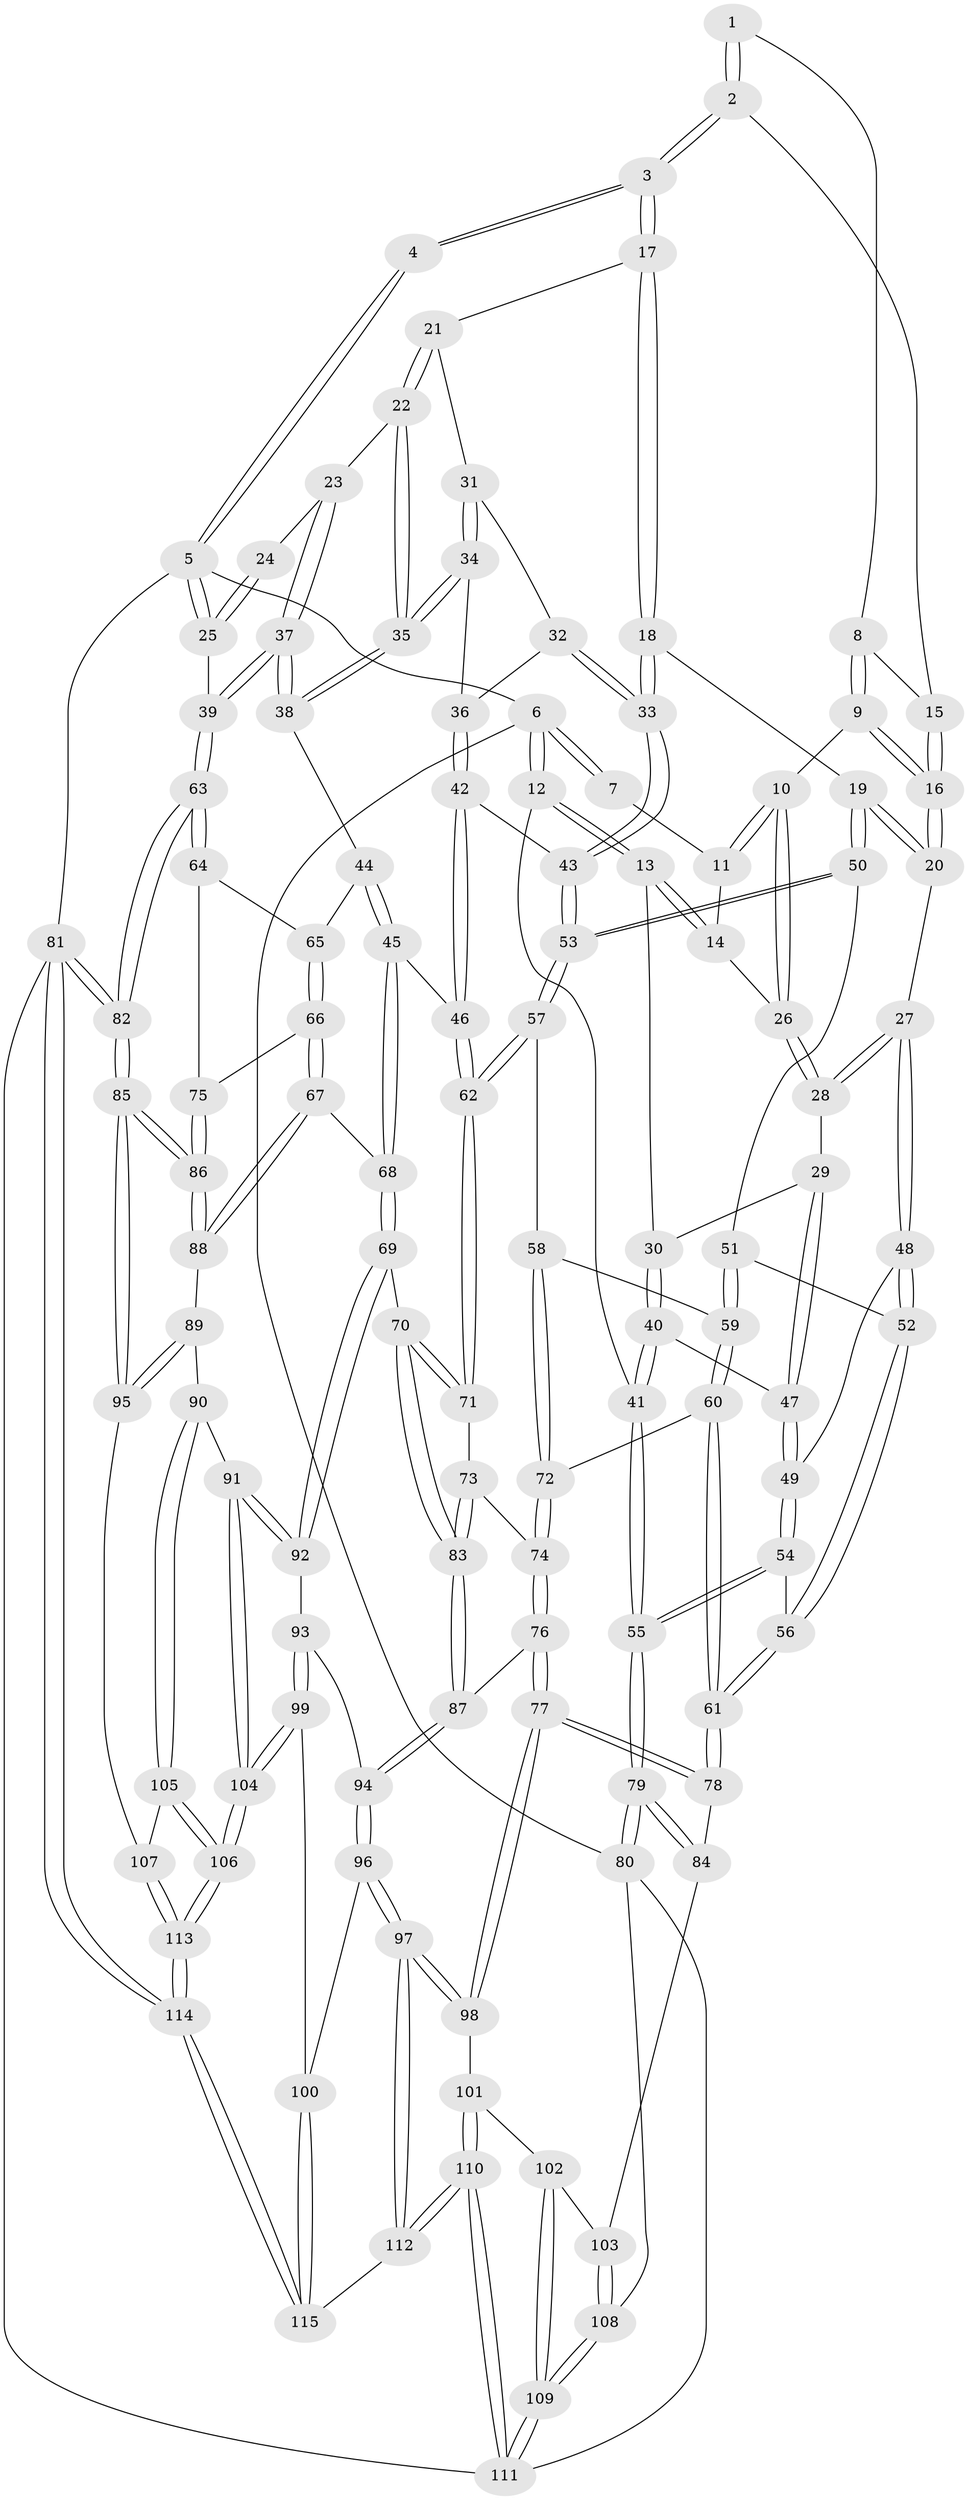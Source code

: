 // Generated by graph-tools (version 1.1) at 2025/27/03/15/25 16:27:57]
// undirected, 115 vertices, 284 edges
graph export_dot {
graph [start="1"]
  node [color=gray90,style=filled];
  1 [pos="+0.26109039746689694+0"];
  2 [pos="+0.49705646228693445+0"];
  3 [pos="+0.6168135561451834+0"];
  4 [pos="+0.968620587030498+0"];
  5 [pos="+1+0"];
  6 [pos="+0+0"];
  7 [pos="+0.1938612861028776+0"];
  8 [pos="+0.29332294723350516+0.03467519974728991"];
  9 [pos="+0.276191934622598+0.06372971773098329"];
  10 [pos="+0.21034448476608722+0.0524009184193892"];
  11 [pos="+0.1894886187398722+0"];
  12 [pos="+0+0.0032104329733181297"];
  13 [pos="+0+0.08719670769138728"];
  14 [pos="+0.10121883027894754+0.06264581615934774"];
  15 [pos="+0.36174352737578325+0.0016822204283718906"];
  16 [pos="+0.3441530077672529+0.13387778639312645"];
  17 [pos="+0.616733066229496+0"];
  18 [pos="+0.4724638560280356+0.1860344660377967"];
  19 [pos="+0.4355193872384736+0.19953093160562407"];
  20 [pos="+0.36876954837750126+0.1819766764797399"];
  21 [pos="+0.6913878700965086+0.026399787429008323"];
  22 [pos="+0.8654703071652372+0.14288428110678436"];
  23 [pos="+0.8957852336680346+0.13921620356001227"];
  24 [pos="+0.9296937268771802+0.004168359525053626"];
  25 [pos="+1+0.315759658541274"];
  26 [pos="+0.18355943621771895+0.08252395929381397"];
  27 [pos="+0.3160956810574375+0.19966455214226456"];
  28 [pos="+0.18580373426947042+0.13945141725615043"];
  29 [pos="+0.1296000632059017+0.20094245291526802"];
  30 [pos="+0+0.10587221579785358"];
  31 [pos="+0.6951312146768721+0.06791266090546877"];
  32 [pos="+0.7002817335601575+0.17605014521030993"];
  33 [pos="+0.5906954214638648+0.28443268072640665"];
  34 [pos="+0.8019003726174262+0.21334525797360238"];
  35 [pos="+0.813353861604289+0.21394327881662037"];
  36 [pos="+0.7425167128070377+0.21570530900218357"];
  37 [pos="+1+0.31390642654611717"];
  38 [pos="+0.8349764381701086+0.3229855352712766"];
  39 [pos="+1+0.32674807606379985"];
  40 [pos="+0.08137614704154868+0.28772879302022714"];
  41 [pos="+0+0.3583164080729462"];
  42 [pos="+0.69840073848399+0.3761403963185003"];
  43 [pos="+0.612459092918513+0.3256133359299914"];
  44 [pos="+0.7323155003849029+0.3999849872735128"];
  45 [pos="+0.7263827700768943+0.4006443908528396"];
  46 [pos="+0.7184678057807232+0.39664507314327413"];
  47 [pos="+0.13975157879359384+0.2790698038884068"];
  48 [pos="+0.20132151107980042+0.32013710682704277"];
  49 [pos="+0.1824563618693469+0.3184942860869535"];
  50 [pos="+0.40242347802758166+0.33504037335336473"];
  51 [pos="+0.35585926777918636+0.37012066765241064"];
  52 [pos="+0.25415118368008+0.3712664765616923"];
  53 [pos="+0.49321359242825624+0.4356153331479375"];
  54 [pos="+0.05646393074464229+0.506548839784825"];
  55 [pos="+0+0.5712564436429521"];
  56 [pos="+0.2530807926412867+0.5477879154109612"];
  57 [pos="+0.48769170141506485+0.49470988441614927"];
  58 [pos="+0.4505530803655355+0.49989626809405263"];
  59 [pos="+0.36844651842869214+0.4952292538856139"];
  60 [pos="+0.2988765974917961+0.5382795918771043"];
  61 [pos="+0.2544216381767284+0.5489625913531562"];
  62 [pos="+0.5295490691777293+0.5400135667768985"];
  63 [pos="+1+0.38447541856400574"];
  64 [pos="+0.9947936396228714+0.47889841314873405"];
  65 [pos="+0.8369083654734112+0.4672817158248748"];
  66 [pos="+0.8275973157801948+0.6182270643110446"];
  67 [pos="+0.8185230349005932+0.6242113959445119"];
  68 [pos="+0.7109131080069088+0.6081774393303765"];
  69 [pos="+0.6804161567927817+0.6296867900204178"];
  70 [pos="+0.6713516358409594+0.6284774605914237"];
  71 [pos="+0.5301386095511316+0.5419163168904669"];
  72 [pos="+0.39814151678250354+0.6069285367254212"];
  73 [pos="+0.5097745486092643+0.5818724479157595"];
  74 [pos="+0.42030691084193833+0.6448590512337241"];
  75 [pos="+0.9042720469517274+0.6030905062557304"];
  76 [pos="+0.3960474543571887+0.7243849551988795"];
  77 [pos="+0.3395701834110948+0.7643538122313631"];
  78 [pos="+0.25793833940875244+0.7112453994667042"];
  79 [pos="+0+0.6999658560620827"];
  80 [pos="+0+0.7192380654463372"];
  81 [pos="+1+1"];
  82 [pos="+1+1"];
  83 [pos="+0.5290809346085131+0.7226657808993924"];
  84 [pos="+0.15502143834851528+0.743356019792119"];
  85 [pos="+1+0.9189550273018369"];
  86 [pos="+1+0.9132502164701368"];
  87 [pos="+0.52803591711882+0.7246159068510013"];
  88 [pos="+0.8270869378955814+0.6629369679984548"];
  89 [pos="+0.8176095037106059+0.7077335697201866"];
  90 [pos="+0.7692963805199774+0.8113585468220146"];
  91 [pos="+0.7209446751721091+0.7960128670224776"];
  92 [pos="+0.6953591073105262+0.766139799366979"];
  93 [pos="+0.5945172559209151+0.7829996721310608"];
  94 [pos="+0.5499531161375986+0.7676129561410838"];
  95 [pos="+1+0.902980139787601"];
  96 [pos="+0.4874289055477176+0.8895000541857105"];
  97 [pos="+0.44356842136622304+0.9007522098895899"];
  98 [pos="+0.34229152427902615+0.7782741297621731"];
  99 [pos="+0.6038097782136038+0.8968211390650379"];
  100 [pos="+0.5378835479435425+0.904037823339441"];
  101 [pos="+0.2759218464741735+0.876121641533281"];
  102 [pos="+0.19632201519462927+0.8881997186331508"];
  103 [pos="+0.172632969835598+0.8691094769740194"];
  104 [pos="+0.6363128783216784+0.9072879717257185"];
  105 [pos="+0.7976166980305456+0.8365133396603935"];
  106 [pos="+0.6825799720173112+0.9959031069796083"];
  107 [pos="+0.883191098415869+0.8715392809743086"];
  108 [pos="+0.0715908617842653+0.9244359921931968"];
  109 [pos="+0.17653396743165087+1"];
  110 [pos="+0.3041195851495724+1"];
  111 [pos="+0.22587518525156983+1"];
  112 [pos="+0.34724968921342253+1"];
  113 [pos="+0.6898107549734264+1"];
  114 [pos="+0.6744514846111461+1"];
  115 [pos="+0.6339147341993033+1"];
  1 -- 2;
  1 -- 2;
  1 -- 8;
  2 -- 3;
  2 -- 3;
  2 -- 15;
  3 -- 4;
  3 -- 4;
  3 -- 17;
  3 -- 17;
  4 -- 5;
  4 -- 5;
  5 -- 6;
  5 -- 25;
  5 -- 25;
  5 -- 81;
  6 -- 7;
  6 -- 7;
  6 -- 12;
  6 -- 12;
  6 -- 80;
  7 -- 11;
  8 -- 9;
  8 -- 9;
  8 -- 15;
  9 -- 10;
  9 -- 16;
  9 -- 16;
  10 -- 11;
  10 -- 11;
  10 -- 26;
  10 -- 26;
  11 -- 14;
  12 -- 13;
  12 -- 13;
  12 -- 41;
  13 -- 14;
  13 -- 14;
  13 -- 30;
  14 -- 26;
  15 -- 16;
  15 -- 16;
  16 -- 20;
  16 -- 20;
  17 -- 18;
  17 -- 18;
  17 -- 21;
  18 -- 19;
  18 -- 33;
  18 -- 33;
  19 -- 20;
  19 -- 20;
  19 -- 50;
  19 -- 50;
  20 -- 27;
  21 -- 22;
  21 -- 22;
  21 -- 31;
  22 -- 23;
  22 -- 35;
  22 -- 35;
  23 -- 24;
  23 -- 37;
  23 -- 37;
  24 -- 25;
  24 -- 25;
  25 -- 39;
  26 -- 28;
  26 -- 28;
  27 -- 28;
  27 -- 28;
  27 -- 48;
  27 -- 48;
  28 -- 29;
  29 -- 30;
  29 -- 47;
  29 -- 47;
  30 -- 40;
  30 -- 40;
  31 -- 32;
  31 -- 34;
  31 -- 34;
  32 -- 33;
  32 -- 33;
  32 -- 36;
  33 -- 43;
  33 -- 43;
  34 -- 35;
  34 -- 35;
  34 -- 36;
  35 -- 38;
  35 -- 38;
  36 -- 42;
  36 -- 42;
  37 -- 38;
  37 -- 38;
  37 -- 39;
  37 -- 39;
  38 -- 44;
  39 -- 63;
  39 -- 63;
  40 -- 41;
  40 -- 41;
  40 -- 47;
  41 -- 55;
  41 -- 55;
  42 -- 43;
  42 -- 46;
  42 -- 46;
  43 -- 53;
  43 -- 53;
  44 -- 45;
  44 -- 45;
  44 -- 65;
  45 -- 46;
  45 -- 68;
  45 -- 68;
  46 -- 62;
  46 -- 62;
  47 -- 49;
  47 -- 49;
  48 -- 49;
  48 -- 52;
  48 -- 52;
  49 -- 54;
  49 -- 54;
  50 -- 51;
  50 -- 53;
  50 -- 53;
  51 -- 52;
  51 -- 59;
  51 -- 59;
  52 -- 56;
  52 -- 56;
  53 -- 57;
  53 -- 57;
  54 -- 55;
  54 -- 55;
  54 -- 56;
  55 -- 79;
  55 -- 79;
  56 -- 61;
  56 -- 61;
  57 -- 58;
  57 -- 62;
  57 -- 62;
  58 -- 59;
  58 -- 72;
  58 -- 72;
  59 -- 60;
  59 -- 60;
  60 -- 61;
  60 -- 61;
  60 -- 72;
  61 -- 78;
  61 -- 78;
  62 -- 71;
  62 -- 71;
  63 -- 64;
  63 -- 64;
  63 -- 82;
  63 -- 82;
  64 -- 65;
  64 -- 75;
  65 -- 66;
  65 -- 66;
  66 -- 67;
  66 -- 67;
  66 -- 75;
  67 -- 68;
  67 -- 88;
  67 -- 88;
  68 -- 69;
  68 -- 69;
  69 -- 70;
  69 -- 92;
  69 -- 92;
  70 -- 71;
  70 -- 71;
  70 -- 83;
  70 -- 83;
  71 -- 73;
  72 -- 74;
  72 -- 74;
  73 -- 74;
  73 -- 83;
  73 -- 83;
  74 -- 76;
  74 -- 76;
  75 -- 86;
  75 -- 86;
  76 -- 77;
  76 -- 77;
  76 -- 87;
  77 -- 78;
  77 -- 78;
  77 -- 98;
  77 -- 98;
  78 -- 84;
  79 -- 80;
  79 -- 80;
  79 -- 84;
  79 -- 84;
  80 -- 108;
  80 -- 111;
  81 -- 82;
  81 -- 82;
  81 -- 114;
  81 -- 114;
  81 -- 111;
  82 -- 85;
  82 -- 85;
  83 -- 87;
  83 -- 87;
  84 -- 103;
  85 -- 86;
  85 -- 86;
  85 -- 95;
  85 -- 95;
  86 -- 88;
  86 -- 88;
  87 -- 94;
  87 -- 94;
  88 -- 89;
  89 -- 90;
  89 -- 95;
  89 -- 95;
  90 -- 91;
  90 -- 105;
  90 -- 105;
  91 -- 92;
  91 -- 92;
  91 -- 104;
  91 -- 104;
  92 -- 93;
  93 -- 94;
  93 -- 99;
  93 -- 99;
  94 -- 96;
  94 -- 96;
  95 -- 107;
  96 -- 97;
  96 -- 97;
  96 -- 100;
  97 -- 98;
  97 -- 98;
  97 -- 112;
  97 -- 112;
  98 -- 101;
  99 -- 100;
  99 -- 104;
  99 -- 104;
  100 -- 115;
  100 -- 115;
  101 -- 102;
  101 -- 110;
  101 -- 110;
  102 -- 103;
  102 -- 109;
  102 -- 109;
  103 -- 108;
  103 -- 108;
  104 -- 106;
  104 -- 106;
  105 -- 106;
  105 -- 106;
  105 -- 107;
  106 -- 113;
  106 -- 113;
  107 -- 113;
  107 -- 113;
  108 -- 109;
  108 -- 109;
  109 -- 111;
  109 -- 111;
  110 -- 111;
  110 -- 111;
  110 -- 112;
  110 -- 112;
  112 -- 115;
  113 -- 114;
  113 -- 114;
  114 -- 115;
  114 -- 115;
}
